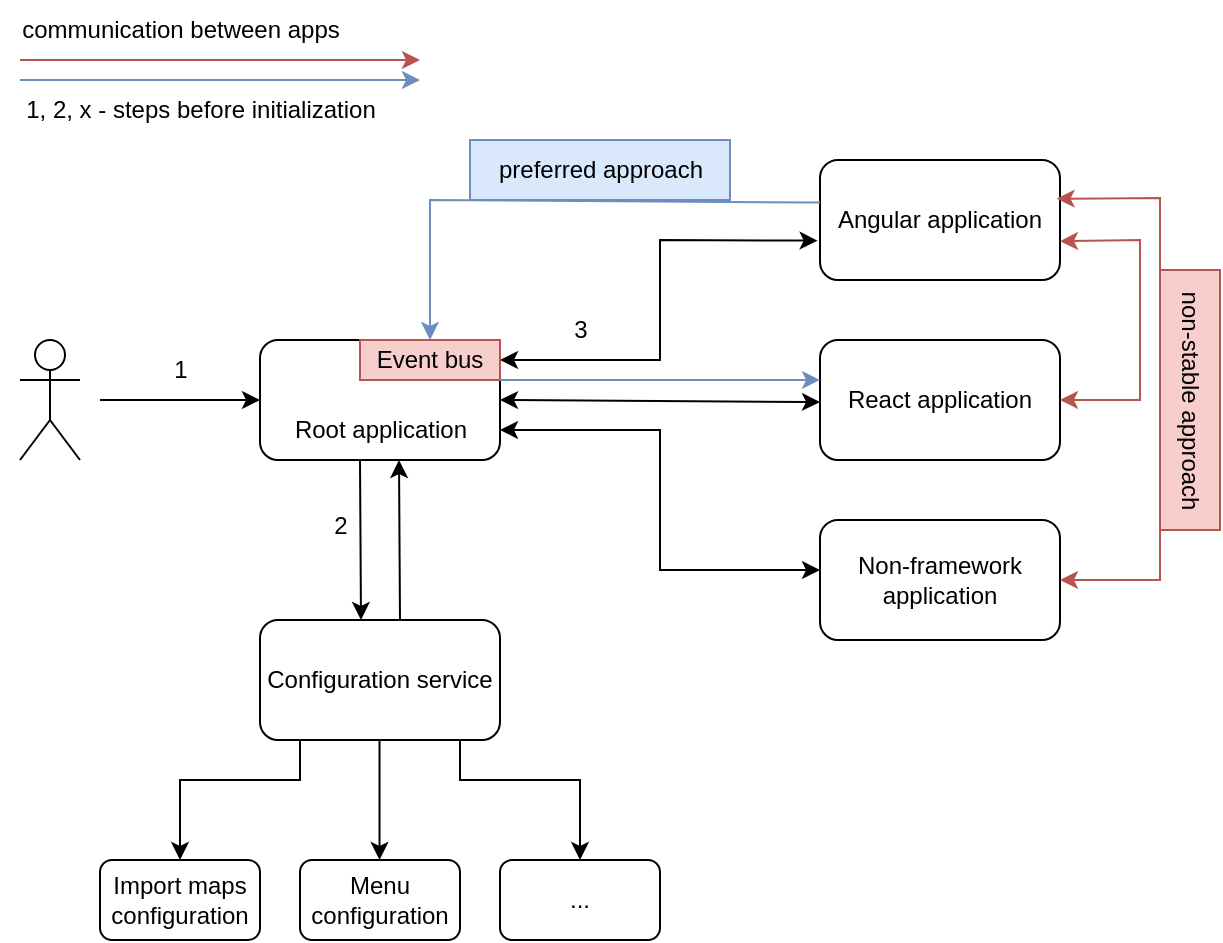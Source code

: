<mxfile version="22.1.4" type="device">
  <diagram name="Страница 1" id="b5kCQfalCSZuVO22YXF7">
    <mxGraphModel dx="1302" dy="1877" grid="1" gridSize="10" guides="1" tooltips="1" connect="1" arrows="1" fold="1" page="1" pageScale="1" pageWidth="827" pageHeight="1169" math="0" shadow="0">
      <root>
        <mxCell id="0" />
        <mxCell id="1" parent="0" />
        <mxCell id="uYcbqkg2_6FvgKBJYe0g-1" value="Actor" style="shape=umlActor;verticalLabelPosition=bottom;verticalAlign=top;outlineConnect=0;fontColor=none;noLabel=1;" parent="1" vertex="1">
          <mxGeometry x="40" y="140" width="30" height="60" as="geometry" />
        </mxCell>
        <mxCell id="uYcbqkg2_6FvgKBJYe0g-3" value="" style="endArrow=classic;html=1;rounded=0;entryX=0;entryY=0.5;entryDx=0;entryDy=0;" parent="1" target="uYcbqkg2_6FvgKBJYe0g-4" edge="1">
          <mxGeometry width="50" height="50" relative="1" as="geometry">
            <mxPoint x="80" y="170" as="sourcePoint" />
            <mxPoint x="140" y="170" as="targetPoint" />
          </mxGeometry>
        </mxCell>
        <mxCell id="uYcbqkg2_6FvgKBJYe0g-4" value="" style="rounded=1;whiteSpace=wrap;html=1;movable=1;resizable=1;rotatable=1;deletable=1;editable=1;locked=0;connectable=1;" parent="1" vertex="1">
          <mxGeometry x="160" y="140" width="120" height="60" as="geometry" />
        </mxCell>
        <mxCell id="uYcbqkg2_6FvgKBJYe0g-5" value="" style="endArrow=classic;html=1;rounded=0;" parent="1" edge="1">
          <mxGeometry width="50" height="50" relative="1" as="geometry">
            <mxPoint x="210" y="200" as="sourcePoint" />
            <mxPoint x="210.5" y="280" as="targetPoint" />
          </mxGeometry>
        </mxCell>
        <mxCell id="uYcbqkg2_6FvgKBJYe0g-6" value="Configuration service" style="rounded=1;whiteSpace=wrap;html=1;" parent="1" vertex="1">
          <mxGeometry x="160" y="280" width="120" height="60" as="geometry" />
        </mxCell>
        <mxCell id="uYcbqkg2_6FvgKBJYe0g-7" value="" style="endArrow=classic;html=1;rounded=0;" parent="1" edge="1">
          <mxGeometry width="50" height="50" relative="1" as="geometry">
            <mxPoint x="180" y="340" as="sourcePoint" />
            <mxPoint x="120" y="400" as="targetPoint" />
            <Array as="points">
              <mxPoint x="180" y="360" />
              <mxPoint x="120" y="360" />
            </Array>
          </mxGeometry>
        </mxCell>
        <mxCell id="uYcbqkg2_6FvgKBJYe0g-9" value="1" style="text;html=1;align=center;verticalAlign=middle;resizable=0;points=[];autosize=1;strokeColor=none;fillColor=none;" parent="1" vertex="1">
          <mxGeometry x="105" y="140" width="30" height="30" as="geometry" />
        </mxCell>
        <mxCell id="uYcbqkg2_6FvgKBJYe0g-10" value="2" style="text;html=1;align=center;verticalAlign=middle;resizable=0;points=[];autosize=1;strokeColor=none;fillColor=none;" parent="1" vertex="1">
          <mxGeometry x="185" y="218" width="30" height="30" as="geometry" />
        </mxCell>
        <mxCell id="uYcbqkg2_6FvgKBJYe0g-11" value="" style="endArrow=classic;html=1;rounded=0;" parent="1" edge="1">
          <mxGeometry width="50" height="50" relative="1" as="geometry">
            <mxPoint x="230" y="280" as="sourcePoint" />
            <mxPoint x="229.5" y="200" as="targetPoint" />
          </mxGeometry>
        </mxCell>
        <mxCell id="uYcbqkg2_6FvgKBJYe0g-13" value="" style="endArrow=classic;html=1;rounded=0;" parent="1" edge="1">
          <mxGeometry width="50" height="50" relative="1" as="geometry">
            <mxPoint x="219.76" y="340" as="sourcePoint" />
            <mxPoint x="219.76" y="400" as="targetPoint" />
          </mxGeometry>
        </mxCell>
        <mxCell id="uYcbqkg2_6FvgKBJYe0g-14" value="Menu configuration" style="rounded=1;whiteSpace=wrap;html=1;" parent="1" vertex="1">
          <mxGeometry x="180" y="400" width="80" height="40" as="geometry" />
        </mxCell>
        <mxCell id="uYcbqkg2_6FvgKBJYe0g-15" value="" style="endArrow=classic;html=1;rounded=0;" parent="1" edge="1">
          <mxGeometry width="50" height="50" relative="1" as="geometry">
            <mxPoint x="260" y="340" as="sourcePoint" />
            <mxPoint x="320" y="400" as="targetPoint" />
            <Array as="points">
              <mxPoint x="260" y="360" />
              <mxPoint x="320" y="360" />
            </Array>
          </mxGeometry>
        </mxCell>
        <mxCell id="uYcbqkg2_6FvgKBJYe0g-18" value="Import maps&lt;br&gt;configuration" style="rounded=1;whiteSpace=wrap;html=1;" parent="1" vertex="1">
          <mxGeometry x="80" y="400" width="80" height="40" as="geometry" />
        </mxCell>
        <mxCell id="uYcbqkg2_6FvgKBJYe0g-19" value="..." style="rounded=1;whiteSpace=wrap;html=1;" parent="1" vertex="1">
          <mxGeometry x="280" y="400" width="80" height="40" as="geometry" />
        </mxCell>
        <mxCell id="uYcbqkg2_6FvgKBJYe0g-23" value="" style="endArrow=classic;startArrow=classic;html=1;rounded=0;entryX=-0.01;entryY=0.672;entryDx=0;entryDy=0;entryPerimeter=0;" parent="1" edge="1" target="uYcbqkg2_6FvgKBJYe0g-24">
          <mxGeometry width="50" height="50" relative="1" as="geometry">
            <mxPoint x="280" y="150" as="sourcePoint" />
            <mxPoint x="440" y="80" as="targetPoint" />
            <Array as="points">
              <mxPoint x="360" y="150" />
              <mxPoint x="360" y="90" />
            </Array>
          </mxGeometry>
        </mxCell>
        <mxCell id="uYcbqkg2_6FvgKBJYe0g-24" value="Angular application" style="rounded=1;whiteSpace=wrap;html=1;" parent="1" vertex="1">
          <mxGeometry x="440" y="50" width="120" height="60" as="geometry" />
        </mxCell>
        <mxCell id="uYcbqkg2_6FvgKBJYe0g-25" value="" style="endArrow=classic;startArrow=classic;html=1;rounded=0;" parent="1" edge="1">
          <mxGeometry width="50" height="50" relative="1" as="geometry">
            <mxPoint x="280" y="185" as="sourcePoint" />
            <mxPoint x="440" y="255" as="targetPoint" />
            <Array as="points">
              <mxPoint x="360" y="185" />
              <mxPoint x="360" y="255" />
            </Array>
          </mxGeometry>
        </mxCell>
        <mxCell id="uYcbqkg2_6FvgKBJYe0g-26" value="Non-framework application" style="rounded=1;whiteSpace=wrap;html=1;" parent="1" vertex="1">
          <mxGeometry x="440" y="230" width="120" height="60" as="geometry" />
        </mxCell>
        <mxCell id="uYcbqkg2_6FvgKBJYe0g-27" value="" style="endArrow=classic;startArrow=classic;html=1;rounded=0;" parent="1" edge="1">
          <mxGeometry width="50" height="50" relative="1" as="geometry">
            <mxPoint x="280" y="170" as="sourcePoint" />
            <mxPoint x="440" y="171" as="targetPoint" />
          </mxGeometry>
        </mxCell>
        <mxCell id="uYcbqkg2_6FvgKBJYe0g-28" value="React application" style="rounded=1;whiteSpace=wrap;html=1;" parent="1" vertex="1">
          <mxGeometry x="440" y="140" width="120" height="60" as="geometry" />
        </mxCell>
        <mxCell id="uYcbqkg2_6FvgKBJYe0g-29" value="3" style="text;html=1;align=center;verticalAlign=middle;resizable=0;points=[];autosize=1;strokeColor=none;fillColor=none;" parent="1" vertex="1">
          <mxGeometry x="305" y="120" width="30" height="30" as="geometry" />
        </mxCell>
        <mxCell id="DOxJdrQgMd7j1x9eavQo-1" value="" style="endArrow=classic;html=1;rounded=0;fillColor=#f8cecc;strokeColor=#b85450;" edge="1" parent="1">
          <mxGeometry width="50" height="50" relative="1" as="geometry">
            <mxPoint x="40" as="sourcePoint" />
            <mxPoint x="240" as="targetPoint" />
          </mxGeometry>
        </mxCell>
        <mxCell id="DOxJdrQgMd7j1x9eavQo-2" value="communication between apps" style="text;html=1;align=center;verticalAlign=middle;resizable=0;points=[];autosize=1;strokeColor=none;fillColor=none;" vertex="1" parent="1">
          <mxGeometry x="30" y="-30" width="180" height="30" as="geometry" />
        </mxCell>
        <mxCell id="DOxJdrQgMd7j1x9eavQo-3" value="" style="endArrow=classic;startArrow=classic;html=1;rounded=0;entryX=1;entryY=0.5;entryDx=0;entryDy=0;fillColor=#f8cecc;strokeColor=#b85450;exitX=1;exitY=0.677;exitDx=0;exitDy=0;exitPerimeter=0;" edge="1" parent="1" source="uYcbqkg2_6FvgKBJYe0g-24" target="uYcbqkg2_6FvgKBJYe0g-28">
          <mxGeometry width="50" height="50" relative="1" as="geometry">
            <mxPoint x="560" y="80" as="sourcePoint" />
            <mxPoint x="680" y="180" as="targetPoint" />
            <Array as="points">
              <mxPoint x="600" y="90" />
              <mxPoint x="600" y="170" />
            </Array>
          </mxGeometry>
        </mxCell>
        <mxCell id="DOxJdrQgMd7j1x9eavQo-4" value="non-stable approach" style="text;html=1;align=center;verticalAlign=middle;resizable=0;points=[];autosize=1;strokeColor=#b85450;fillColor=#f8cecc;rotation=90;" vertex="1" parent="1">
          <mxGeometry x="560" y="155" width="130" height="30" as="geometry" />
        </mxCell>
        <mxCell id="DOxJdrQgMd7j1x9eavQo-5" value="" style="endArrow=classic;startArrow=classic;html=1;rounded=0;entryX=1;entryY=0.5;entryDx=0;entryDy=0;fillColor=#f8cecc;strokeColor=#b85450;exitX=0.986;exitY=0.323;exitDx=0;exitDy=0;exitPerimeter=0;" edge="1" parent="1" source="uYcbqkg2_6FvgKBJYe0g-24" target="uYcbqkg2_6FvgKBJYe0g-26">
          <mxGeometry width="50" height="50" relative="1" as="geometry">
            <mxPoint x="560" y="60" as="sourcePoint" />
            <mxPoint x="560" y="150" as="targetPoint" />
            <Array as="points">
              <mxPoint x="610" y="69" />
              <mxPoint x="610" y="260" />
            </Array>
          </mxGeometry>
        </mxCell>
        <mxCell id="DOxJdrQgMd7j1x9eavQo-8" value="Root application" style="text;html=1;align=center;verticalAlign=middle;resizable=0;points=[];autosize=1;strokeColor=none;fillColor=none;" vertex="1" parent="1">
          <mxGeometry x="165" y="170" width="110" height="30" as="geometry" />
        </mxCell>
        <mxCell id="DOxJdrQgMd7j1x9eavQo-9" value="Event bus" style="rounded=0;whiteSpace=wrap;html=1;fillColor=#f8cecc;strokeColor=#b85450;" vertex="1" parent="1">
          <mxGeometry x="210" y="140" width="70" height="20" as="geometry" />
        </mxCell>
        <mxCell id="DOxJdrQgMd7j1x9eavQo-10" value="" style="endArrow=classic;html=1;rounded=0;exitX=0;exitY=0.355;exitDx=0;exitDy=0;exitPerimeter=0;entryX=0.5;entryY=0;entryDx=0;entryDy=0;fillColor=#dae8fc;strokeColor=#6c8ebf;" edge="1" parent="1" source="uYcbqkg2_6FvgKBJYe0g-24" target="DOxJdrQgMd7j1x9eavQo-9">
          <mxGeometry width="50" height="50" relative="1" as="geometry">
            <mxPoint x="285" y="80" as="sourcePoint" />
            <mxPoint x="220" y="70" as="targetPoint" />
            <Array as="points">
              <mxPoint x="245" y="70" />
            </Array>
          </mxGeometry>
        </mxCell>
        <mxCell id="DOxJdrQgMd7j1x9eavQo-11" value="" style="endArrow=classic;html=1;rounded=0;entryX=0;entryY=0.333;entryDx=0;entryDy=0;entryPerimeter=0;fillColor=#dae8fc;strokeColor=#6c8ebf;exitX=1;exitY=1;exitDx=0;exitDy=0;" edge="1" parent="1" source="DOxJdrQgMd7j1x9eavQo-9" target="uYcbqkg2_6FvgKBJYe0g-28">
          <mxGeometry width="50" height="50" relative="1" as="geometry">
            <mxPoint x="290" y="160" as="sourcePoint" />
            <mxPoint x="305" y="110" as="targetPoint" />
          </mxGeometry>
        </mxCell>
        <mxCell id="DOxJdrQgMd7j1x9eavQo-12" value="preferred approach" style="text;html=1;align=center;verticalAlign=middle;resizable=0;points=[];autosize=1;strokeColor=#6c8ebf;fillColor=#dae8fc;" vertex="1" parent="1">
          <mxGeometry x="265" y="40" width="130" height="30" as="geometry" />
        </mxCell>
        <mxCell id="DOxJdrQgMd7j1x9eavQo-13" value="1, 2, x - steps before initialization" style="text;html=1;align=center;verticalAlign=middle;resizable=0;points=[];autosize=1;strokeColor=none;fillColor=none;" vertex="1" parent="1">
          <mxGeometry x="30" y="10" width="200" height="30" as="geometry" />
        </mxCell>
        <mxCell id="DOxJdrQgMd7j1x9eavQo-14" value="" style="endArrow=classic;html=1;rounded=0;fillColor=#dae8fc;strokeColor=#6c8ebf;exitX=1;exitY=1;exitDx=0;exitDy=0;" edge="1" parent="1">
          <mxGeometry width="50" height="50" relative="1" as="geometry">
            <mxPoint x="40" y="10" as="sourcePoint" />
            <mxPoint x="240" y="10" as="targetPoint" />
          </mxGeometry>
        </mxCell>
      </root>
    </mxGraphModel>
  </diagram>
</mxfile>
